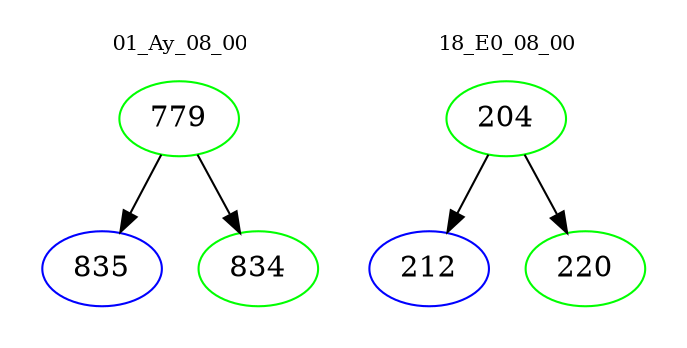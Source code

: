 digraph{
subgraph cluster_0 {
color = white
label = "01_Ay_08_00";
fontsize=10;
T0_779 [label="779", color="green"]
T0_779 -> T0_835 [color="black"]
T0_835 [label="835", color="blue"]
T0_779 -> T0_834 [color="black"]
T0_834 [label="834", color="green"]
}
subgraph cluster_1 {
color = white
label = "18_E0_08_00";
fontsize=10;
T1_204 [label="204", color="green"]
T1_204 -> T1_212 [color="black"]
T1_212 [label="212", color="blue"]
T1_204 -> T1_220 [color="black"]
T1_220 [label="220", color="green"]
}
}
